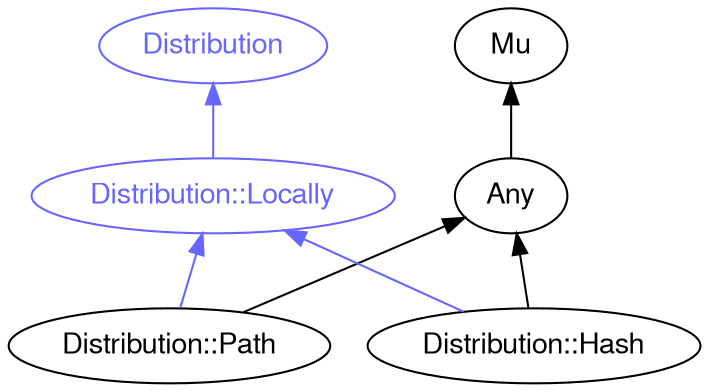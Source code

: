 digraph "perl6-type-graph" {
    rankdir=BT;
    splines=polyline;
    overlap=false; 
    // Types
    "Distribution" [color="#6666FF", fontcolor="#6666FF", href="/type/Distribution", fontname="FreeSans"];
    "Distribution::Locally" [color="#6666FF", fontcolor="#6666FF", href="/type/Distribution::Locally", fontname="FreeSans"];
    "Mu" [color="#000000", fontcolor="#000000", href="/type/Mu", fontname="FreeSans"];
    "Any" [color="#000000", fontcolor="#000000", href="/type/Any", fontname="FreeSans"];
    "Distribution::Path" [color="#000000", fontcolor="#000000", href="/type/Distribution::Path", fontname="FreeSans"];
    "Distribution::Hash" [color="#000000", fontcolor="#000000", href="/type/Distribution::Hash", fontname="FreeSans"];

    // Superclasses
    "Any" -> "Mu" [color="#000000"];
    "Distribution::Path" -> "Any" [color="#000000"];
    "Distribution::Hash" -> "Any" [color="#000000"];

    // Roles
    "Distribution::Locally" -> "Distribution" [color="#6666FF"];
    "Distribution::Path" -> "Distribution::Locally" [color="#6666FF"];
    "Distribution::Hash" -> "Distribution::Locally" [color="#6666FF"];
}
